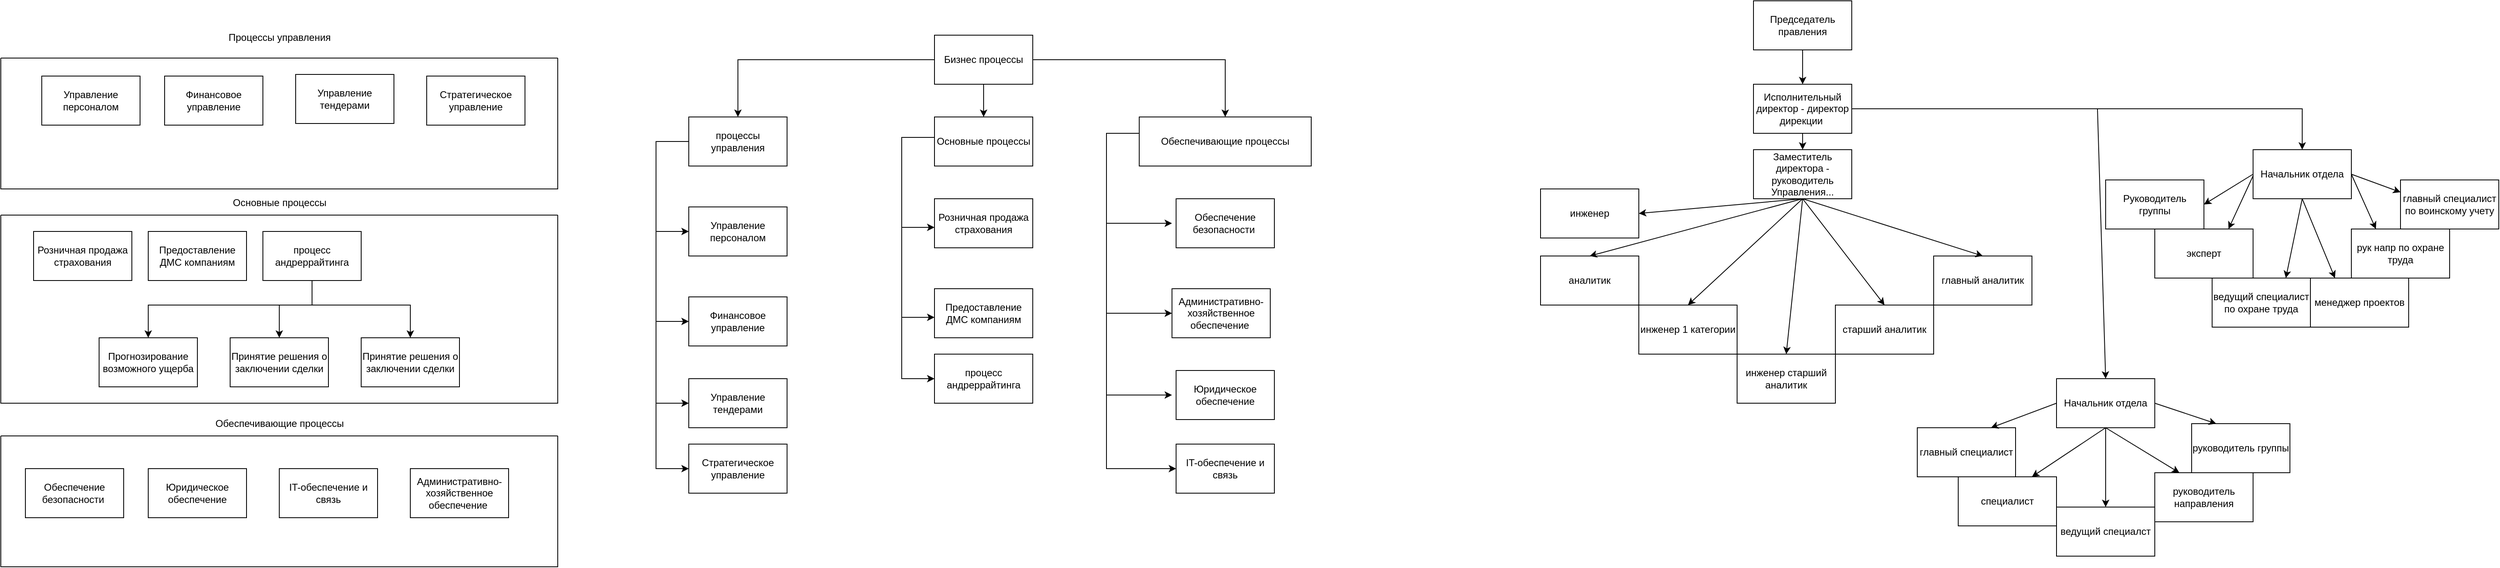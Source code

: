 <mxfile version="24.4.8" type="device">
  <diagram name="Страница — 1" id="yD05dwCrK1hSW_0WhyK5">
    <mxGraphModel dx="1292" dy="811" grid="1" gridSize="10" guides="1" tooltips="1" connect="1" arrows="1" fold="1" page="1" pageScale="1" pageWidth="827" pageHeight="1169" math="0" shadow="0">
      <root>
        <mxCell id="0" />
        <mxCell id="1" parent="0" />
        <mxCell id="dv9X8ovjfFe85xrB6MPp-1" value="" style="swimlane;startSize=0;fillColor=default;" parent="1" vertex="1">
          <mxGeometry x="160" y="78" width="680" height="160" as="geometry" />
        </mxCell>
        <mxCell id="dv9X8ovjfFe85xrB6MPp-9" value="Управление тендерами" style="rounded=0;whiteSpace=wrap;html=1;" parent="dv9X8ovjfFe85xrB6MPp-1" vertex="1">
          <mxGeometry x="360" y="20" width="120" height="60" as="geometry" />
        </mxCell>
        <mxCell id="665O-ssnFFVVTjVJuoYP-6" value="Управление персоналом" style="rounded=0;whiteSpace=wrap;html=1;" vertex="1" parent="dv9X8ovjfFe85xrB6MPp-1">
          <mxGeometry x="50" y="22" width="120" height="60" as="geometry" />
        </mxCell>
        <mxCell id="dv9X8ovjfFe85xrB6MPp-16" value="Финансовое управление" style="rounded=0;whiteSpace=wrap;html=1;" parent="dv9X8ovjfFe85xrB6MPp-1" vertex="1">
          <mxGeometry x="200" y="22" width="120" height="60" as="geometry" />
        </mxCell>
        <mxCell id="dv9X8ovjfFe85xrB6MPp-15" value="Стратегическое управление" style="rounded=0;whiteSpace=wrap;html=1;" parent="dv9X8ovjfFe85xrB6MPp-1" vertex="1">
          <mxGeometry x="520" y="22" width="120" height="60" as="geometry" />
        </mxCell>
        <mxCell id="dv9X8ovjfFe85xrB6MPp-2" value="" style="swimlane;startSize=0;" parent="1" vertex="1">
          <mxGeometry x="160" y="270" width="680" height="230" as="geometry" />
        </mxCell>
        <mxCell id="dv9X8ovjfFe85xrB6MPp-12" value="процесс андреррайтинга" style="rounded=0;whiteSpace=wrap;html=1;" parent="dv9X8ovjfFe85xrB6MPp-2" vertex="1">
          <mxGeometry x="320" y="20" width="120" height="60" as="geometry" />
        </mxCell>
        <mxCell id="dv9X8ovjfFe85xrB6MPp-7" value="Розничная продажа страхования" style="rounded=0;whiteSpace=wrap;html=1;" parent="dv9X8ovjfFe85xrB6MPp-2" vertex="1">
          <mxGeometry x="40" y="20" width="120" height="60" as="geometry" />
        </mxCell>
        <mxCell id="dv9X8ovjfFe85xrB6MPp-8" value="Предоставление ДМС компаниям" style="rounded=0;whiteSpace=wrap;html=1;" parent="dv9X8ovjfFe85xrB6MPp-2" vertex="1">
          <mxGeometry x="180" y="20" width="120" height="60" as="geometry" />
        </mxCell>
        <mxCell id="dv9X8ovjfFe85xrB6MPp-14" value="Прогнозирование возможного ущерба" style="rounded=0;whiteSpace=wrap;html=1;" parent="dv9X8ovjfFe85xrB6MPp-2" vertex="1">
          <mxGeometry x="120" y="150" width="120" height="60" as="geometry" />
        </mxCell>
        <mxCell id="665O-ssnFFVVTjVJuoYP-9" value="Принятие решения о заключении сделки" style="rounded=0;whiteSpace=wrap;html=1;" vertex="1" parent="dv9X8ovjfFe85xrB6MPp-2">
          <mxGeometry x="280" y="150" width="120" height="60" as="geometry" />
        </mxCell>
        <mxCell id="665O-ssnFFVVTjVJuoYP-10" value="Принятие решения о заключении сделки" style="rounded=0;whiteSpace=wrap;html=1;" vertex="1" parent="dv9X8ovjfFe85xrB6MPp-2">
          <mxGeometry x="440" y="150" width="120" height="60" as="geometry" />
        </mxCell>
        <mxCell id="665O-ssnFFVVTjVJuoYP-11" value="" style="endArrow=classic;html=1;rounded=0;exitX=0.5;exitY=1;exitDx=0;exitDy=0;entryX=0.5;entryY=0;entryDx=0;entryDy=0;" edge="1" parent="dv9X8ovjfFe85xrB6MPp-2" source="dv9X8ovjfFe85xrB6MPp-12" target="dv9X8ovjfFe85xrB6MPp-14">
          <mxGeometry width="50" height="50" relative="1" as="geometry">
            <mxPoint x="390" y="130" as="sourcePoint" />
            <mxPoint x="440" y="80" as="targetPoint" />
            <Array as="points">
              <mxPoint x="380" y="110" />
              <mxPoint x="180" y="110" />
            </Array>
          </mxGeometry>
        </mxCell>
        <mxCell id="665O-ssnFFVVTjVJuoYP-12" value="" style="endArrow=classic;html=1;rounded=0;entryX=0.5;entryY=0;entryDx=0;entryDy=0;" edge="1" parent="dv9X8ovjfFe85xrB6MPp-2" target="665O-ssnFFVVTjVJuoYP-9">
          <mxGeometry width="50" height="50" relative="1" as="geometry">
            <mxPoint x="380" y="80" as="sourcePoint" />
            <mxPoint x="470" y="90" as="targetPoint" />
            <Array as="points">
              <mxPoint x="380" y="110" />
              <mxPoint x="340" y="110" />
            </Array>
          </mxGeometry>
        </mxCell>
        <mxCell id="665O-ssnFFVVTjVJuoYP-13" value="" style="endArrow=classic;html=1;rounded=0;exitX=0.5;exitY=1;exitDx=0;exitDy=0;entryX=0.5;entryY=0;entryDx=0;entryDy=0;" edge="1" parent="dv9X8ovjfFe85xrB6MPp-2" source="dv9X8ovjfFe85xrB6MPp-12" target="665O-ssnFFVVTjVJuoYP-10">
          <mxGeometry width="50" height="50" relative="1" as="geometry">
            <mxPoint x="450" y="190" as="sourcePoint" />
            <mxPoint x="500" y="140" as="targetPoint" />
            <Array as="points">
              <mxPoint x="380" y="110" />
              <mxPoint x="500" y="110" />
            </Array>
          </mxGeometry>
        </mxCell>
        <mxCell id="dv9X8ovjfFe85xrB6MPp-3" value="" style="swimlane;startSize=0;" parent="1" vertex="1">
          <mxGeometry x="160" y="540" width="680" height="160" as="geometry" />
        </mxCell>
        <mxCell id="dv9X8ovjfFe85xrB6MPp-10" value="Обеспечение безопасности&amp;nbsp;" style="rounded=0;whiteSpace=wrap;html=1;" parent="dv9X8ovjfFe85xrB6MPp-3" vertex="1">
          <mxGeometry x="30" y="40" width="120" height="60" as="geometry" />
        </mxCell>
        <mxCell id="dv9X8ovjfFe85xrB6MPp-11" value="Юридическое обеспечение" style="rounded=0;whiteSpace=wrap;html=1;" parent="dv9X8ovjfFe85xrB6MPp-3" vertex="1">
          <mxGeometry x="180" y="40" width="120" height="60" as="geometry" />
        </mxCell>
        <mxCell id="665O-ssnFFVVTjVJuoYP-7" value="IT-обеспечение и связь" style="rounded=0;whiteSpace=wrap;html=1;" vertex="1" parent="dv9X8ovjfFe85xrB6MPp-3">
          <mxGeometry x="340" y="40" width="120" height="60" as="geometry" />
        </mxCell>
        <mxCell id="665O-ssnFFVVTjVJuoYP-8" value="Административно-хозяйственное обеспечение&amp;nbsp;" style="rounded=0;whiteSpace=wrap;html=1;" vertex="1" parent="dv9X8ovjfFe85xrB6MPp-3">
          <mxGeometry x="500" y="40" width="120" height="60" as="geometry" />
        </mxCell>
        <mxCell id="dv9X8ovjfFe85xrB6MPp-4" value="Процессы управления" style="text;html=1;align=center;verticalAlign=middle;resizable=0;points=[];autosize=1;strokeColor=none;fillColor=none;" parent="1" vertex="1">
          <mxGeometry x="425" y="38" width="150" height="30" as="geometry" />
        </mxCell>
        <mxCell id="dv9X8ovjfFe85xrB6MPp-5" value="Основные процессы" style="text;html=1;align=center;verticalAlign=middle;resizable=0;points=[];autosize=1;strokeColor=none;fillColor=none;" parent="1" vertex="1">
          <mxGeometry x="430" y="240" width="140" height="30" as="geometry" />
        </mxCell>
        <mxCell id="dv9X8ovjfFe85xrB6MPp-6" value="Обеспечивающие процессы" style="text;html=1;align=center;verticalAlign=middle;resizable=0;points=[];autosize=1;strokeColor=none;fillColor=none;" parent="1" vertex="1">
          <mxGeometry x="410" y="510" width="180" height="30" as="geometry" />
        </mxCell>
        <mxCell id="dv9X8ovjfFe85xrB6MPp-17" value="Бизнес процессы" style="rounded=0;whiteSpace=wrap;html=1;" parent="1" vertex="1">
          <mxGeometry x="1300" y="50" width="120" height="60" as="geometry" />
        </mxCell>
        <mxCell id="dv9X8ovjfFe85xrB6MPp-18" value="процессы управления" style="rounded=0;whiteSpace=wrap;html=1;" parent="1" vertex="1">
          <mxGeometry x="1000" y="150" width="120" height="60" as="geometry" />
        </mxCell>
        <mxCell id="dv9X8ovjfFe85xrB6MPp-19" value="&lt;span style=&quot;text-wrap: nowrap;&quot;&gt;Основные процессы&lt;/span&gt;" style="rounded=0;whiteSpace=wrap;html=1;" parent="1" vertex="1">
          <mxGeometry x="1300" y="150" width="120" height="60" as="geometry" />
        </mxCell>
        <mxCell id="dv9X8ovjfFe85xrB6MPp-20" value="&lt;span style=&quot;text-wrap: nowrap;&quot;&gt;Обеспечивающие процессы&lt;/span&gt;" style="rounded=0;whiteSpace=wrap;html=1;" parent="1" vertex="1">
          <mxGeometry x="1550" y="150" width="210" height="60" as="geometry" />
        </mxCell>
        <mxCell id="lPYYurVJO0OzZrMbPfHH-2" value="" style="endArrow=classic;html=1;rounded=0;exitX=0;exitY=0.5;exitDx=0;exitDy=0;entryX=0.5;entryY=0;entryDx=0;entryDy=0;" parent="1" source="dv9X8ovjfFe85xrB6MPp-17" target="dv9X8ovjfFe85xrB6MPp-18" edge="1">
          <mxGeometry width="50" height="50" relative="1" as="geometry">
            <mxPoint x="1060" y="110" as="sourcePoint" />
            <mxPoint x="1110" y="60" as="targetPoint" />
            <Array as="points">
              <mxPoint x="1060" y="80" />
            </Array>
          </mxGeometry>
        </mxCell>
        <mxCell id="lPYYurVJO0OzZrMbPfHH-3" value="" style="endArrow=classic;html=1;rounded=0;exitX=1;exitY=0.5;exitDx=0;exitDy=0;entryX=0.5;entryY=0;entryDx=0;entryDy=0;" parent="1" source="dv9X8ovjfFe85xrB6MPp-17" target="dv9X8ovjfFe85xrB6MPp-20" edge="1">
          <mxGeometry width="50" height="50" relative="1" as="geometry">
            <mxPoint x="1160" y="350" as="sourcePoint" />
            <mxPoint x="1210" y="300" as="targetPoint" />
            <Array as="points">
              <mxPoint x="1655" y="80" />
            </Array>
          </mxGeometry>
        </mxCell>
        <mxCell id="lPYYurVJO0OzZrMbPfHH-4" value="" style="endArrow=classic;html=1;rounded=0;exitX=0.5;exitY=1;exitDx=0;exitDy=0;entryX=0.5;entryY=0;entryDx=0;entryDy=0;" parent="1" source="dv9X8ovjfFe85xrB6MPp-17" target="dv9X8ovjfFe85xrB6MPp-19" edge="1">
          <mxGeometry width="50" height="50" relative="1" as="geometry">
            <mxPoint x="1320" y="300" as="sourcePoint" />
            <mxPoint x="1370" y="250" as="targetPoint" />
          </mxGeometry>
        </mxCell>
        <mxCell id="lPYYurVJO0OzZrMbPfHH-15" value="" style="endArrow=classic;html=1;rounded=0;exitX=0;exitY=0.5;exitDx=0;exitDy=0;entryX=0;entryY=0.5;entryDx=0;entryDy=0;" parent="1" source="dv9X8ovjfFe85xrB6MPp-18" target="665O-ssnFFVVTjVJuoYP-17" edge="1">
          <mxGeometry width="50" height="50" relative="1" as="geometry">
            <mxPoint x="1190" y="300" as="sourcePoint" />
            <mxPoint x="1000" y="500" as="targetPoint" />
            <Array as="points">
              <mxPoint x="960" y="180" />
              <mxPoint x="960" y="580" />
            </Array>
          </mxGeometry>
        </mxCell>
        <mxCell id="lPYYurVJO0OzZrMbPfHH-18" value="" style="endArrow=classic;html=1;rounded=0;entryX=0;entryY=0.5;entryDx=0;entryDy=0;" parent="1" edge="1">
          <mxGeometry width="50" height="50" relative="1" as="geometry">
            <mxPoint x="960" y="290" as="sourcePoint" />
            <mxPoint x="1000" y="290" as="targetPoint" />
          </mxGeometry>
        </mxCell>
        <mxCell id="lPYYurVJO0OzZrMbPfHH-19" value="" style="endArrow=classic;html=1;rounded=0;entryX=0;entryY=0.5;entryDx=0;entryDy=0;" parent="1" edge="1">
          <mxGeometry width="50" height="50" relative="1" as="geometry">
            <mxPoint x="960" y="400" as="sourcePoint" />
            <mxPoint x="1000" y="400" as="targetPoint" />
          </mxGeometry>
        </mxCell>
        <mxCell id="lPYYurVJO0OzZrMbPfHH-20" value="" style="endArrow=classic;html=1;rounded=0;entryX=0;entryY=0.5;entryDx=0;entryDy=0;" parent="1" edge="1">
          <mxGeometry width="50" height="50" relative="1" as="geometry">
            <mxPoint x="960" y="500" as="sourcePoint" />
            <mxPoint x="1000" y="500" as="targetPoint" />
          </mxGeometry>
        </mxCell>
        <mxCell id="lPYYurVJO0OzZrMbPfHH-22" value="" style="endArrow=classic;html=1;rounded=0;exitX=0;exitY=0.5;exitDx=0;exitDy=0;entryX=0;entryY=0.5;entryDx=0;entryDy=0;" parent="1" edge="1">
          <mxGeometry width="50" height="50" relative="1" as="geometry">
            <mxPoint x="1300" y="175" as="sourcePoint" />
            <mxPoint x="1300" y="470" as="targetPoint" />
            <Array as="points">
              <mxPoint x="1260" y="175" />
              <mxPoint x="1260" y="470" />
            </Array>
          </mxGeometry>
        </mxCell>
        <mxCell id="lPYYurVJO0OzZrMbPfHH-23" value="" style="endArrow=classic;html=1;rounded=0;entryX=0;entryY=0.5;entryDx=0;entryDy=0;" parent="1" edge="1">
          <mxGeometry width="50" height="50" relative="1" as="geometry">
            <mxPoint x="1260" y="285" as="sourcePoint" />
            <mxPoint x="1300" y="285" as="targetPoint" />
          </mxGeometry>
        </mxCell>
        <mxCell id="lPYYurVJO0OzZrMbPfHH-24" value="" style="endArrow=classic;html=1;rounded=0;entryX=0;entryY=0.5;entryDx=0;entryDy=0;" parent="1" edge="1">
          <mxGeometry width="50" height="50" relative="1" as="geometry">
            <mxPoint x="1260" y="395" as="sourcePoint" />
            <mxPoint x="1300" y="395" as="targetPoint" />
          </mxGeometry>
        </mxCell>
        <mxCell id="lPYYurVJO0OzZrMbPfHH-26" value="" style="endArrow=classic;html=1;rounded=0;exitX=0;exitY=0.5;exitDx=0;exitDy=0;entryX=0;entryY=0.5;entryDx=0;entryDy=0;" parent="1" edge="1">
          <mxGeometry width="50" height="50" relative="1" as="geometry">
            <mxPoint x="1550" y="170" as="sourcePoint" />
            <mxPoint x="1595" y="580" as="targetPoint" />
            <Array as="points">
              <mxPoint x="1510" y="170" />
              <mxPoint x="1510" y="580" />
            </Array>
          </mxGeometry>
        </mxCell>
        <mxCell id="lPYYurVJO0OzZrMbPfHH-27" value="" style="endArrow=classic;html=1;rounded=0;" parent="1" edge="1">
          <mxGeometry width="50" height="50" relative="1" as="geometry">
            <mxPoint x="1510" y="280" as="sourcePoint" />
            <mxPoint x="1590" y="280" as="targetPoint" />
          </mxGeometry>
        </mxCell>
        <mxCell id="lPYYurVJO0OzZrMbPfHH-28" value="" style="endArrow=classic;html=1;rounded=0;" parent="1" edge="1">
          <mxGeometry width="50" height="50" relative="1" as="geometry">
            <mxPoint x="1510" y="390" as="sourcePoint" />
            <mxPoint x="1590" y="390" as="targetPoint" />
          </mxGeometry>
        </mxCell>
        <mxCell id="lPYYurVJO0OzZrMbPfHH-29" value="" style="endArrow=classic;html=1;rounded=0;" parent="1" edge="1">
          <mxGeometry width="50" height="50" relative="1" as="geometry">
            <mxPoint x="1510" y="490" as="sourcePoint" />
            <mxPoint x="1590" y="490" as="targetPoint" />
          </mxGeometry>
        </mxCell>
        <mxCell id="lPYYurVJO0OzZrMbPfHH-30" value="Председатель правления" style="rounded=0;whiteSpace=wrap;html=1;" parent="1" vertex="1">
          <mxGeometry x="2300" y="8" width="120" height="60" as="geometry" />
        </mxCell>
        <mxCell id="lPYYurVJO0OzZrMbPfHH-31" value="Исполнительный директор - директор дирекции&amp;nbsp;" style="rounded=0;whiteSpace=wrap;html=1;" parent="1" vertex="1">
          <mxGeometry x="2300" y="110" width="120" height="60" as="geometry" />
        </mxCell>
        <mxCell id="lPYYurVJO0OzZrMbPfHH-32" value="Заместитель директора - руководитель Управления..." style="rounded=0;whiteSpace=wrap;html=1;" parent="1" vertex="1">
          <mxGeometry x="2300" y="190" width="120" height="60" as="geometry" />
        </mxCell>
        <mxCell id="lPYYurVJO0OzZrMbPfHH-33" value="" style="endArrow=classic;html=1;rounded=0;exitX=0.5;exitY=1;exitDx=0;exitDy=0;" parent="1" source="lPYYurVJO0OzZrMbPfHH-30" target="lPYYurVJO0OzZrMbPfHH-31" edge="1">
          <mxGeometry width="50" height="50" relative="1" as="geometry">
            <mxPoint x="2230" y="270" as="sourcePoint" />
            <mxPoint x="2280" y="220" as="targetPoint" />
          </mxGeometry>
        </mxCell>
        <mxCell id="lPYYurVJO0OzZrMbPfHH-34" value="" style="endArrow=classic;html=1;rounded=0;exitX=0.5;exitY=1;exitDx=0;exitDy=0;" parent="1" source="lPYYurVJO0OzZrMbPfHH-31" target="lPYYurVJO0OzZrMbPfHH-32" edge="1">
          <mxGeometry width="50" height="50" relative="1" as="geometry">
            <mxPoint x="2080" y="360" as="sourcePoint" />
            <mxPoint x="2130" y="310" as="targetPoint" />
          </mxGeometry>
        </mxCell>
        <mxCell id="lPYYurVJO0OzZrMbPfHH-35" value="аналитик" style="rounded=0;whiteSpace=wrap;html=1;" parent="1" vertex="1">
          <mxGeometry x="2040" y="320" width="120" height="60" as="geometry" />
        </mxCell>
        <mxCell id="lPYYurVJO0OzZrMbPfHH-37" value="инженер 1 категории" style="rounded=0;whiteSpace=wrap;html=1;" parent="1" vertex="1">
          <mxGeometry x="2160" y="380" width="120" height="60" as="geometry" />
        </mxCell>
        <mxCell id="lPYYurVJO0OzZrMbPfHH-38" value="старший аналитик" style="rounded=0;whiteSpace=wrap;html=1;" parent="1" vertex="1">
          <mxGeometry x="2400" y="380" width="120" height="60" as="geometry" />
        </mxCell>
        <mxCell id="lPYYurVJO0OzZrMbPfHH-39" value="главный аналитик" style="rounded=0;whiteSpace=wrap;html=1;" parent="1" vertex="1">
          <mxGeometry x="2520" y="320" width="120" height="60" as="geometry" />
        </mxCell>
        <mxCell id="lPYYurVJO0OzZrMbPfHH-40" value="инженер" style="rounded=0;whiteSpace=wrap;html=1;" parent="1" vertex="1">
          <mxGeometry x="2040" y="238" width="120" height="60" as="geometry" />
        </mxCell>
        <mxCell id="lPYYurVJO0OzZrMbPfHH-41" value="инженер старший аналитик" style="rounded=0;whiteSpace=wrap;html=1;" parent="1" vertex="1">
          <mxGeometry x="2280" y="440" width="120" height="60" as="geometry" />
        </mxCell>
        <mxCell id="lPYYurVJO0OzZrMbPfHH-42" value="" style="endArrow=classic;html=1;rounded=0;exitX=0.5;exitY=1;exitDx=0;exitDy=0;entryX=0.5;entryY=0;entryDx=0;entryDy=0;" parent="1" source="lPYYurVJO0OzZrMbPfHH-32" target="lPYYurVJO0OzZrMbPfHH-38" edge="1">
          <mxGeometry width="50" height="50" relative="1" as="geometry">
            <mxPoint x="2230" y="330" as="sourcePoint" />
            <mxPoint x="2280" y="280" as="targetPoint" />
          </mxGeometry>
        </mxCell>
        <mxCell id="lPYYurVJO0OzZrMbPfHH-43" value="" style="endArrow=classic;html=1;rounded=0;exitX=0.5;exitY=1;exitDx=0;exitDy=0;entryX=0.5;entryY=0;entryDx=0;entryDy=0;" parent="1" source="lPYYurVJO0OzZrMbPfHH-32" target="lPYYurVJO0OzZrMbPfHH-37" edge="1">
          <mxGeometry width="50" height="50" relative="1" as="geometry">
            <mxPoint x="2080" y="360" as="sourcePoint" />
            <mxPoint x="2130" y="310" as="targetPoint" />
          </mxGeometry>
        </mxCell>
        <mxCell id="lPYYurVJO0OzZrMbPfHH-44" value="" style="endArrow=classic;html=1;rounded=0;exitX=0.5;exitY=1;exitDx=0;exitDy=0;entryX=0.5;entryY=0;entryDx=0;entryDy=0;" parent="1" source="lPYYurVJO0OzZrMbPfHH-32" target="lPYYurVJO0OzZrMbPfHH-35" edge="1">
          <mxGeometry width="50" height="50" relative="1" as="geometry">
            <mxPoint x="2370" y="320" as="sourcePoint" />
            <mxPoint x="2220" y="370" as="targetPoint" />
          </mxGeometry>
        </mxCell>
        <mxCell id="lPYYurVJO0OzZrMbPfHH-45" value="" style="endArrow=classic;html=1;rounded=0;entryX=0.5;entryY=0;entryDx=0;entryDy=0;" parent="1" target="lPYYurVJO0OzZrMbPfHH-41" edge="1">
          <mxGeometry width="50" height="50" relative="1" as="geometry">
            <mxPoint x="2360" y="250" as="sourcePoint" />
            <mxPoint x="2230" y="380" as="targetPoint" />
          </mxGeometry>
        </mxCell>
        <mxCell id="lPYYurVJO0OzZrMbPfHH-46" value="" style="endArrow=classic;html=1;rounded=0;entryX=0.5;entryY=0;entryDx=0;entryDy=0;exitX=0.5;exitY=1;exitDx=0;exitDy=0;" parent="1" source="lPYYurVJO0OzZrMbPfHH-32" target="lPYYurVJO0OzZrMbPfHH-39" edge="1">
          <mxGeometry width="50" height="50" relative="1" as="geometry">
            <mxPoint x="2360" y="310" as="sourcePoint" />
            <mxPoint x="2240" y="390" as="targetPoint" />
          </mxGeometry>
        </mxCell>
        <mxCell id="lPYYurVJO0OzZrMbPfHH-47" value="" style="endArrow=classic;html=1;rounded=0;entryX=1;entryY=0.5;entryDx=0;entryDy=0;exitX=0.5;exitY=1;exitDx=0;exitDy=0;" parent="1" source="lPYYurVJO0OzZrMbPfHH-32" target="lPYYurVJO0OzZrMbPfHH-40" edge="1">
          <mxGeometry width="50" height="50" relative="1" as="geometry">
            <mxPoint x="2370" y="320" as="sourcePoint" />
            <mxPoint x="2590" y="370" as="targetPoint" />
          </mxGeometry>
        </mxCell>
        <mxCell id="665O-ssnFFVVTjVJuoYP-14" value="Управление персоналом" style="rounded=0;whiteSpace=wrap;html=1;" vertex="1" parent="1">
          <mxGeometry x="1000" y="260" width="120" height="60" as="geometry" />
        </mxCell>
        <mxCell id="665O-ssnFFVVTjVJuoYP-15" value="Финансовое управление" style="rounded=0;whiteSpace=wrap;html=1;" vertex="1" parent="1">
          <mxGeometry x="1000" y="370" width="120" height="60" as="geometry" />
        </mxCell>
        <mxCell id="665O-ssnFFVVTjVJuoYP-16" value="Управление тендерами" style="rounded=0;whiteSpace=wrap;html=1;" vertex="1" parent="1">
          <mxGeometry x="1000" y="470" width="120" height="60" as="geometry" />
        </mxCell>
        <mxCell id="665O-ssnFFVVTjVJuoYP-17" value="Стратегическое управление" style="rounded=0;whiteSpace=wrap;html=1;" vertex="1" parent="1">
          <mxGeometry x="1000" y="550" width="120" height="60" as="geometry" />
        </mxCell>
        <mxCell id="665O-ssnFFVVTjVJuoYP-18" value="Розничная продажа страхования" style="rounded=0;whiteSpace=wrap;html=1;" vertex="1" parent="1">
          <mxGeometry x="1300" y="250" width="120" height="60" as="geometry" />
        </mxCell>
        <mxCell id="665O-ssnFFVVTjVJuoYP-19" value="Предоставление ДМС компаниям" style="rounded=0;whiteSpace=wrap;html=1;" vertex="1" parent="1">
          <mxGeometry x="1300" y="360" width="120" height="60" as="geometry" />
        </mxCell>
        <mxCell id="665O-ssnFFVVTjVJuoYP-20" value="процесс андреррайтинга" style="rounded=0;whiteSpace=wrap;html=1;" vertex="1" parent="1">
          <mxGeometry x="1300" y="440" width="120" height="60" as="geometry" />
        </mxCell>
        <mxCell id="665O-ssnFFVVTjVJuoYP-21" value="Обеспечение безопасности&amp;nbsp;" style="rounded=0;whiteSpace=wrap;html=1;" vertex="1" parent="1">
          <mxGeometry x="1595" y="250" width="120" height="60" as="geometry" />
        </mxCell>
        <mxCell id="665O-ssnFFVVTjVJuoYP-22" value="Юридическое обеспечение" style="rounded=0;whiteSpace=wrap;html=1;" vertex="1" parent="1">
          <mxGeometry x="1595" y="460" width="120" height="60" as="geometry" />
        </mxCell>
        <mxCell id="665O-ssnFFVVTjVJuoYP-23" value="IT-обеспечение и связь" style="rounded=0;whiteSpace=wrap;html=1;" vertex="1" parent="1">
          <mxGeometry x="1595" y="550" width="120" height="60" as="geometry" />
        </mxCell>
        <mxCell id="665O-ssnFFVVTjVJuoYP-24" value="Административно-хозяйственное обеспечение&amp;nbsp;" style="rounded=0;whiteSpace=wrap;html=1;" vertex="1" parent="1">
          <mxGeometry x="1590" y="360" width="120" height="60" as="geometry" />
        </mxCell>
        <mxCell id="665O-ssnFFVVTjVJuoYP-25" value="Начальник отдела" style="rounded=0;whiteSpace=wrap;html=1;" vertex="1" parent="1">
          <mxGeometry x="2910" y="190" width="120" height="60" as="geometry" />
        </mxCell>
        <mxCell id="665O-ssnFFVVTjVJuoYP-26" value="" style="endArrow=classic;html=1;rounded=0;exitX=1;exitY=0.5;exitDx=0;exitDy=0;entryX=0.5;entryY=0;entryDx=0;entryDy=0;" edge="1" parent="1" source="lPYYurVJO0OzZrMbPfHH-31" target="665O-ssnFFVVTjVJuoYP-25">
          <mxGeometry width="50" height="50" relative="1" as="geometry">
            <mxPoint x="2560" y="110" as="sourcePoint" />
            <mxPoint x="2610" y="60" as="targetPoint" />
            <Array as="points">
              <mxPoint x="2620" y="140" />
              <mxPoint x="2970" y="140" />
            </Array>
          </mxGeometry>
        </mxCell>
        <mxCell id="665O-ssnFFVVTjVJuoYP-27" value="эксперт" style="rounded=0;whiteSpace=wrap;html=1;" vertex="1" parent="1">
          <mxGeometry x="2790" y="287" width="120" height="60" as="geometry" />
        </mxCell>
        <mxCell id="665O-ssnFFVVTjVJuoYP-28" value="ведущий специалист по охране труда" style="rounded=0;whiteSpace=wrap;html=1;" vertex="1" parent="1">
          <mxGeometry x="2860" y="347" width="120" height="60" as="geometry" />
        </mxCell>
        <mxCell id="665O-ssnFFVVTjVJuoYP-29" value="менеджер проектов" style="rounded=0;whiteSpace=wrap;html=1;" vertex="1" parent="1">
          <mxGeometry x="2980" y="347" width="120" height="60" as="geometry" />
        </mxCell>
        <mxCell id="665O-ssnFFVVTjVJuoYP-30" value="Руководитель группы" style="rounded=0;whiteSpace=wrap;html=1;" vertex="1" parent="1">
          <mxGeometry x="2730" y="227" width="120" height="60" as="geometry" />
        </mxCell>
        <mxCell id="665O-ssnFFVVTjVJuoYP-31" value="рук напр по охране труда" style="rounded=0;whiteSpace=wrap;html=1;" vertex="1" parent="1">
          <mxGeometry x="3030" y="287" width="120" height="60" as="geometry" />
        </mxCell>
        <mxCell id="665O-ssnFFVVTjVJuoYP-32" value="главный специалист по воинскому учету" style="rounded=0;whiteSpace=wrap;html=1;" vertex="1" parent="1">
          <mxGeometry x="3090" y="227" width="120" height="60" as="geometry" />
        </mxCell>
        <mxCell id="665O-ssnFFVVTjVJuoYP-33" value="" style="endArrow=classic;html=1;rounded=0;exitX=0;exitY=0.5;exitDx=0;exitDy=0;entryX=1;entryY=0.5;entryDx=0;entryDy=0;" edge="1" parent="1" source="665O-ssnFFVVTjVJuoYP-25" target="665O-ssnFFVVTjVJuoYP-30">
          <mxGeometry width="50" height="50" relative="1" as="geometry">
            <mxPoint x="2690" y="382" as="sourcePoint" />
            <mxPoint x="2740" y="332" as="targetPoint" />
          </mxGeometry>
        </mxCell>
        <mxCell id="665O-ssnFFVVTjVJuoYP-34" value="" style="endArrow=classic;html=1;rounded=0;exitX=0;exitY=0.5;exitDx=0;exitDy=0;entryX=0.75;entryY=0;entryDx=0;entryDy=0;" edge="1" parent="1" target="665O-ssnFFVVTjVJuoYP-27">
          <mxGeometry width="50" height="50" relative="1" as="geometry">
            <mxPoint x="2910" y="222" as="sourcePoint" />
            <mxPoint x="2870" y="279" as="targetPoint" />
          </mxGeometry>
        </mxCell>
        <mxCell id="665O-ssnFFVVTjVJuoYP-35" value="" style="endArrow=classic;html=1;rounded=0;exitX=0.5;exitY=1;exitDx=0;exitDy=0;entryX=0.75;entryY=0;entryDx=0;entryDy=0;" edge="1" parent="1" source="665O-ssnFFVVTjVJuoYP-25" target="665O-ssnFFVVTjVJuoYP-28">
          <mxGeometry width="50" height="50" relative="1" as="geometry">
            <mxPoint x="2930" y="240" as="sourcePoint" />
            <mxPoint x="2870" y="277" as="targetPoint" />
          </mxGeometry>
        </mxCell>
        <mxCell id="665O-ssnFFVVTjVJuoYP-36" value="" style="endArrow=classic;html=1;rounded=0;exitX=0.5;exitY=1;exitDx=0;exitDy=0;entryX=0.25;entryY=0;entryDx=0;entryDy=0;" edge="1" parent="1" source="665O-ssnFFVVTjVJuoYP-25" target="665O-ssnFFVVTjVJuoYP-29">
          <mxGeometry width="50" height="50" relative="1" as="geometry">
            <mxPoint x="2980" y="260" as="sourcePoint" />
            <mxPoint x="2960" y="357" as="targetPoint" />
          </mxGeometry>
        </mxCell>
        <mxCell id="665O-ssnFFVVTjVJuoYP-37" value="" style="endArrow=classic;html=1;rounded=0;exitX=1;exitY=0.5;exitDx=0;exitDy=0;entryX=0;entryY=0.25;entryDx=0;entryDy=0;" edge="1" parent="1" source="665O-ssnFFVVTjVJuoYP-25" target="665O-ssnFFVVTjVJuoYP-32">
          <mxGeometry width="50" height="50" relative="1" as="geometry">
            <mxPoint x="2990" y="270" as="sourcePoint" />
            <mxPoint x="2970" y="367" as="targetPoint" />
          </mxGeometry>
        </mxCell>
        <mxCell id="665O-ssnFFVVTjVJuoYP-38" value="" style="endArrow=classic;html=1;rounded=0;exitX=1;exitY=0.5;exitDx=0;exitDy=0;entryX=0.25;entryY=0;entryDx=0;entryDy=0;" edge="1" parent="1" source="665O-ssnFFVVTjVJuoYP-25" target="665O-ssnFFVVTjVJuoYP-31">
          <mxGeometry width="50" height="50" relative="1" as="geometry">
            <mxPoint x="3040" y="230" as="sourcePoint" />
            <mxPoint x="3100" y="252" as="targetPoint" />
          </mxGeometry>
        </mxCell>
        <mxCell id="665O-ssnFFVVTjVJuoYP-40" value="Начальник отдела" style="rounded=0;whiteSpace=wrap;html=1;" vertex="1" parent="1">
          <mxGeometry x="2670" y="470" width="120" height="60" as="geometry" />
        </mxCell>
        <mxCell id="665O-ssnFFVVTjVJuoYP-41" value="специалист" style="rounded=0;whiteSpace=wrap;html=1;" vertex="1" parent="1">
          <mxGeometry x="2550" y="590" width="120" height="60" as="geometry" />
        </mxCell>
        <mxCell id="665O-ssnFFVVTjVJuoYP-42" value="ведущий специалст" style="rounded=0;whiteSpace=wrap;html=1;" vertex="1" parent="1">
          <mxGeometry x="2670" y="627" width="120" height="60" as="geometry" />
        </mxCell>
        <mxCell id="665O-ssnFFVVTjVJuoYP-43" value="руководитель направления" style="rounded=0;whiteSpace=wrap;html=1;" vertex="1" parent="1">
          <mxGeometry x="2790" y="585" width="120" height="60" as="geometry" />
        </mxCell>
        <mxCell id="665O-ssnFFVVTjVJuoYP-44" value="главный специалист" style="rounded=0;whiteSpace=wrap;html=1;" vertex="1" parent="1">
          <mxGeometry x="2500" y="530" width="120" height="60" as="geometry" />
        </mxCell>
        <mxCell id="665O-ssnFFVVTjVJuoYP-45" value="руководитель группы" style="rounded=0;whiteSpace=wrap;html=1;" vertex="1" parent="1">
          <mxGeometry x="2835" y="525" width="120" height="60" as="geometry" />
        </mxCell>
        <mxCell id="665O-ssnFFVVTjVJuoYP-47" value="" style="endArrow=classic;html=1;rounded=0;exitX=0;exitY=0.5;exitDx=0;exitDy=0;entryX=0.75;entryY=0;entryDx=0;entryDy=0;" edge="1" parent="1" source="665O-ssnFFVVTjVJuoYP-40" target="665O-ssnFFVVTjVJuoYP-44">
          <mxGeometry width="50" height="50" relative="1" as="geometry">
            <mxPoint x="2441" y="662" as="sourcePoint" />
            <mxPoint x="2491" y="612" as="targetPoint" />
          </mxGeometry>
        </mxCell>
        <mxCell id="665O-ssnFFVVTjVJuoYP-48" value="" style="endArrow=classic;html=1;rounded=0;exitX=0.5;exitY=1;exitDx=0;exitDy=0;entryX=0.75;entryY=0;entryDx=0;entryDy=0;" edge="1" parent="1" target="665O-ssnFFVVTjVJuoYP-41" source="665O-ssnFFVVTjVJuoYP-40">
          <mxGeometry width="50" height="50" relative="1" as="geometry">
            <mxPoint x="2661" y="502" as="sourcePoint" />
            <mxPoint x="2621" y="559" as="targetPoint" />
          </mxGeometry>
        </mxCell>
        <mxCell id="665O-ssnFFVVTjVJuoYP-49" value="" style="endArrow=classic;html=1;rounded=0;exitX=0.5;exitY=1;exitDx=0;exitDy=0;entryX=0.5;entryY=0;entryDx=0;entryDy=0;" edge="1" parent="1" source="665O-ssnFFVVTjVJuoYP-40" target="665O-ssnFFVVTjVJuoYP-42">
          <mxGeometry width="50" height="50" relative="1" as="geometry">
            <mxPoint x="2681" y="520" as="sourcePoint" />
            <mxPoint x="2621" y="557" as="targetPoint" />
          </mxGeometry>
        </mxCell>
        <mxCell id="665O-ssnFFVVTjVJuoYP-50" value="" style="endArrow=classic;html=1;rounded=0;exitX=0.5;exitY=1;exitDx=0;exitDy=0;entryX=0.25;entryY=0;entryDx=0;entryDy=0;" edge="1" parent="1" source="665O-ssnFFVVTjVJuoYP-40" target="665O-ssnFFVVTjVJuoYP-43">
          <mxGeometry width="50" height="50" relative="1" as="geometry">
            <mxPoint x="2731" y="540" as="sourcePoint" />
            <mxPoint x="2711" y="637" as="targetPoint" />
          </mxGeometry>
        </mxCell>
        <mxCell id="665O-ssnFFVVTjVJuoYP-52" value="" style="endArrow=classic;html=1;rounded=0;exitX=1;exitY=0.5;exitDx=0;exitDy=0;entryX=0.25;entryY=0;entryDx=0;entryDy=0;" edge="1" parent="1" source="665O-ssnFFVVTjVJuoYP-40" target="665O-ssnFFVVTjVJuoYP-45">
          <mxGeometry width="50" height="50" relative="1" as="geometry">
            <mxPoint x="2791" y="510" as="sourcePoint" />
            <mxPoint x="2851" y="532" as="targetPoint" />
          </mxGeometry>
        </mxCell>
        <mxCell id="665O-ssnFFVVTjVJuoYP-53" value="" style="endArrow=classic;html=1;rounded=0;exitX=1;exitY=0.5;exitDx=0;exitDy=0;entryX=0.5;entryY=0;entryDx=0;entryDy=0;" edge="1" parent="1" source="lPYYurVJO0OzZrMbPfHH-31" target="665O-ssnFFVVTjVJuoYP-40">
          <mxGeometry width="50" height="50" relative="1" as="geometry">
            <mxPoint x="2580" y="230" as="sourcePoint" />
            <mxPoint x="2630" y="180" as="targetPoint" />
            <Array as="points">
              <mxPoint x="2720" y="140" />
            </Array>
          </mxGeometry>
        </mxCell>
      </root>
    </mxGraphModel>
  </diagram>
</mxfile>
